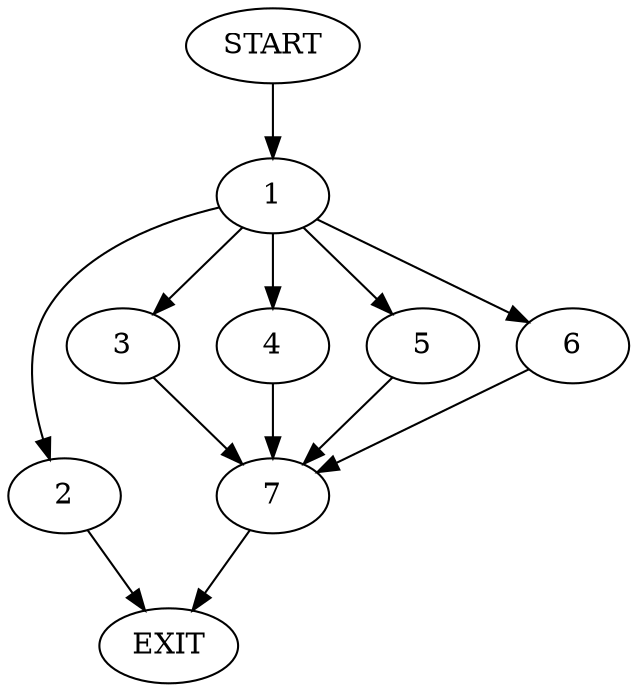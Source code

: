digraph {
0 [label="START"]
8 [label="EXIT"]
0 -> 1
1 -> 2
1 -> 3
1 -> 4
1 -> 5
1 -> 6
2 -> 8
6 -> 7
4 -> 7
5 -> 7
3 -> 7
7 -> 8
}
